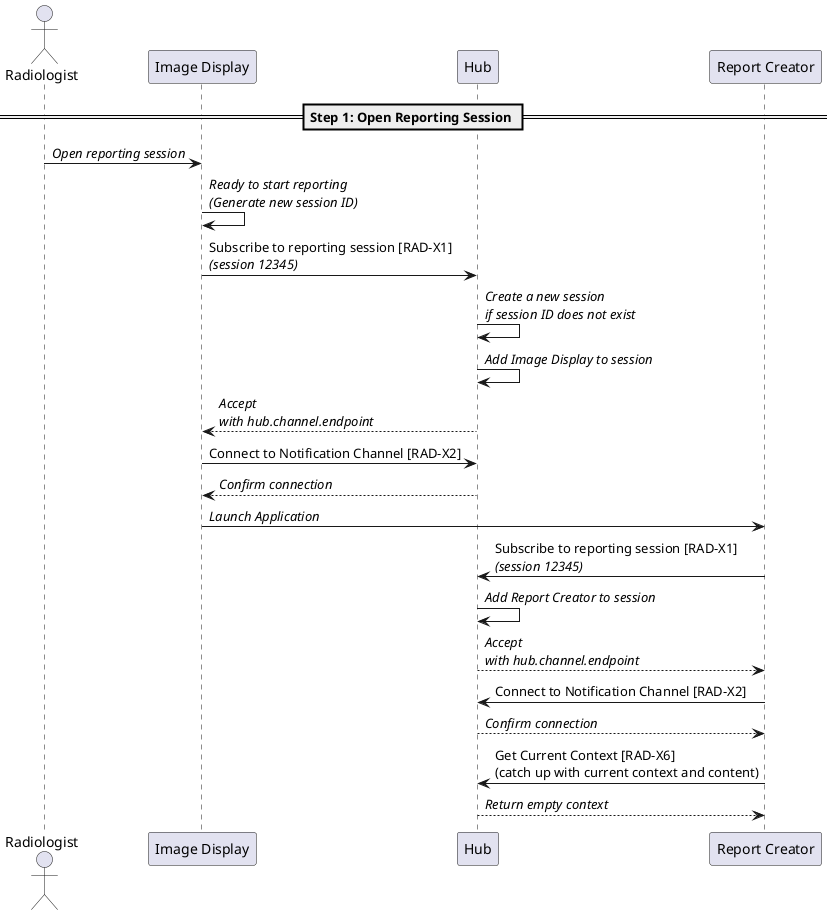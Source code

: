 @startuml

actor Radiologist as User
participant "Image Display" as PACS
participant "Hub" as Hub
participant "Report Creator" as Report

== Step 1: Open Reporting Session ==

User->PACS: //Open reporting session//
PACS->PACS: //Ready to start reporting//\n//(Generate new session ID)//

PACS->Hub: Subscribe to reporting session [RAD-X1]\n//(session 12345)//
Hub->Hub: //Create a new session//\n//if session ID does not exist//

Hub->Hub: //Add Image Display to session//

Hub-->PACS: //Accept//\n//with hub.channel.endpoint//
PACS->Hub: Connect to Notification Channel [RAD-X2]
Hub-->PACS: //Confirm connection//

PACS->Report: //Launch Application//

Report->Hub: Subscribe to reporting session [RAD-X1]\n//(session 12345)//

Hub->Hub: //Add Report Creator to session//

Hub-->Report: //Accept//\n//with hub.channel.endpoint//
Report->Hub: Connect to Notification Channel [RAD-X2]
Hub-->Report: //Confirm connection//

Report->Hub: Get Current Context [RAD-X6]\n(catch up with current context and content)
Hub-->Report: //Return empty context//

@enduml